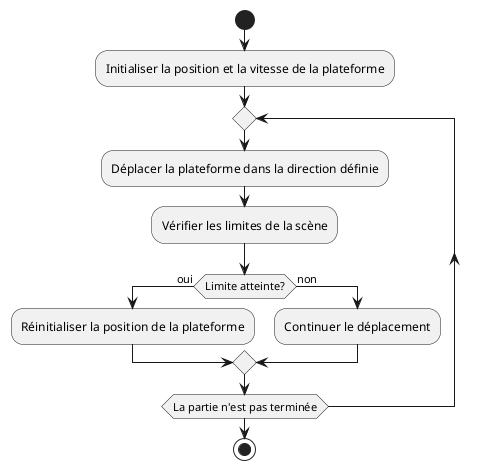 @startuml
start
:Initialiser la position et la vitesse de la plateforme;
repeat
  :Déplacer la plateforme dans la direction définie;
  :Vérifier les limites de la scène;
  if (Limite atteinte?) then (oui)
    :Réinitialiser la position de la plateforme;
  else (non)
    :Continuer le déplacement;
  endif
repeat while (La partie n'est pas terminée)
stop
@enduml
